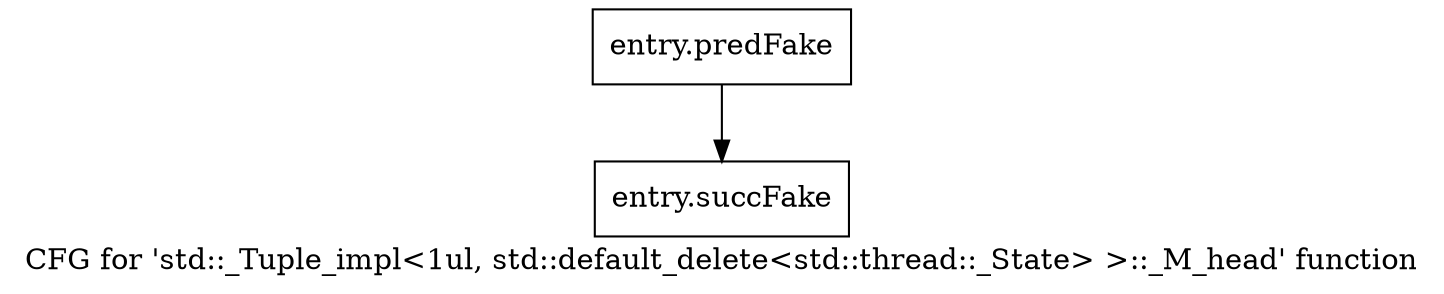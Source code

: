 digraph "CFG for 'std::_Tuple_impl\<1ul, std::default_delete\<std::thread::_State\> \>::_M_head' function" {
	label="CFG for 'std::_Tuple_impl\<1ul, std::default_delete\<std::thread::_State\> \>::_M_head' function";

	Node0x579f890 [shape=record,filename="",linenumber="",label="{entry.predFake}"];
	Node0x579f890 -> Node0x5901ea0[ callList="" memoryops="" filename="/tools/Xilinx/Vitis_HLS/2023.1/tps/lnx64/gcc-8.3.0/lib/gcc/x86_64-pc-linux-gnu/8.3.0/../../../../include/c++/8.3.0/tuple" execusionnum="0"];
	Node0x5901ea0 [shape=record,filename="/tools/Xilinx/Vitis_HLS/2023.1/tps/lnx64/gcc-8.3.0/lib/gcc/x86_64-pc-linux-gnu/8.3.0/../../../../include/c++/8.3.0/tuple",linenumber="351",label="{entry.succFake}"];
}
